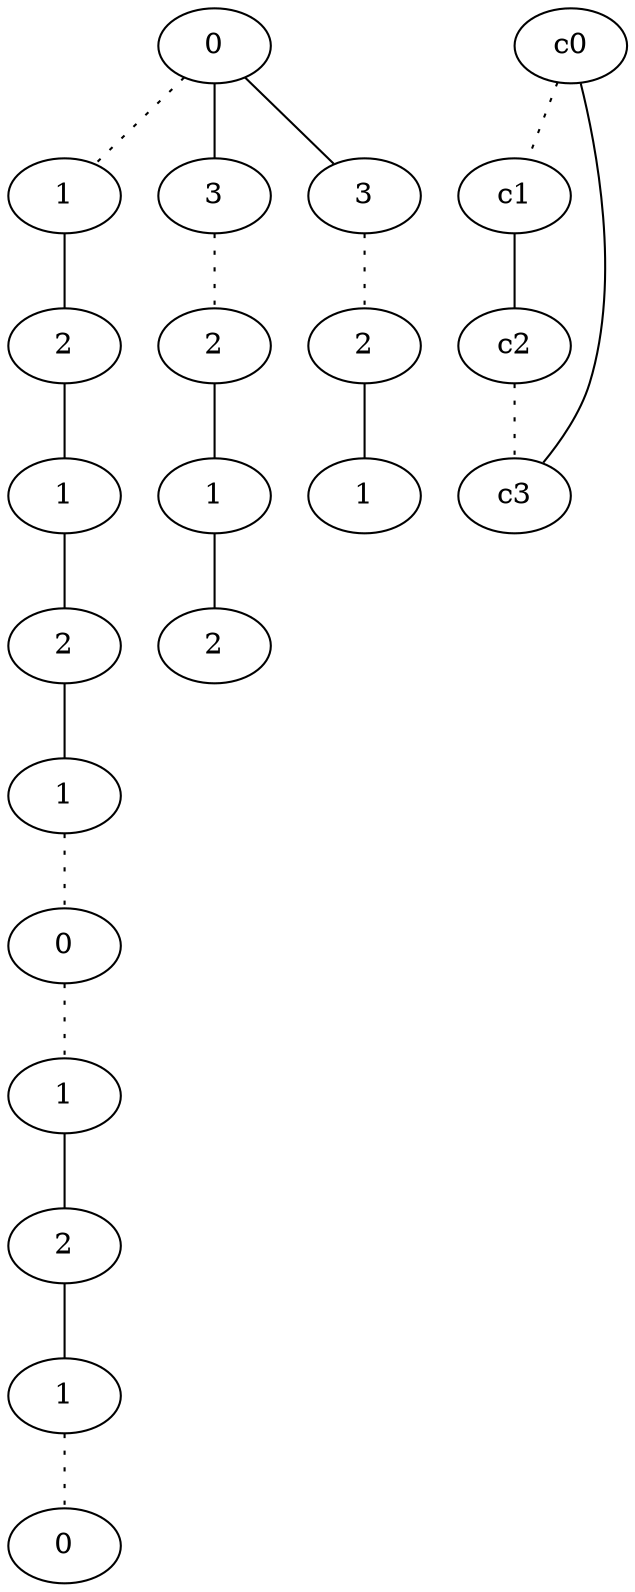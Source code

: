 graph {
a0[label=0];
a1[label=1];
a2[label=2];
a3[label=1];
a4[label=2];
a5[label=1];
a6[label=0];
a7[label=1];
a8[label=2];
a9[label=1];
a10[label=0];
a11[label=3];
a12[label=2];
a13[label=1];
a14[label=2];
a15[label=3];
a16[label=2];
a17[label=1];
a0 -- a1 [style=dotted];
a0 -- a11;
a0 -- a15;
a1 -- a2;
a2 -- a3;
a3 -- a4;
a4 -- a5;
a5 -- a6 [style=dotted];
a6 -- a7 [style=dotted];
a7 -- a8;
a8 -- a9;
a9 -- a10 [style=dotted];
a11 -- a12 [style=dotted];
a12 -- a13;
a13 -- a14;
a15 -- a16 [style=dotted];
a16 -- a17;
c0 -- c1 [style=dotted];
c0 -- c3;
c1 -- c2;
c2 -- c3 [style=dotted];
}
